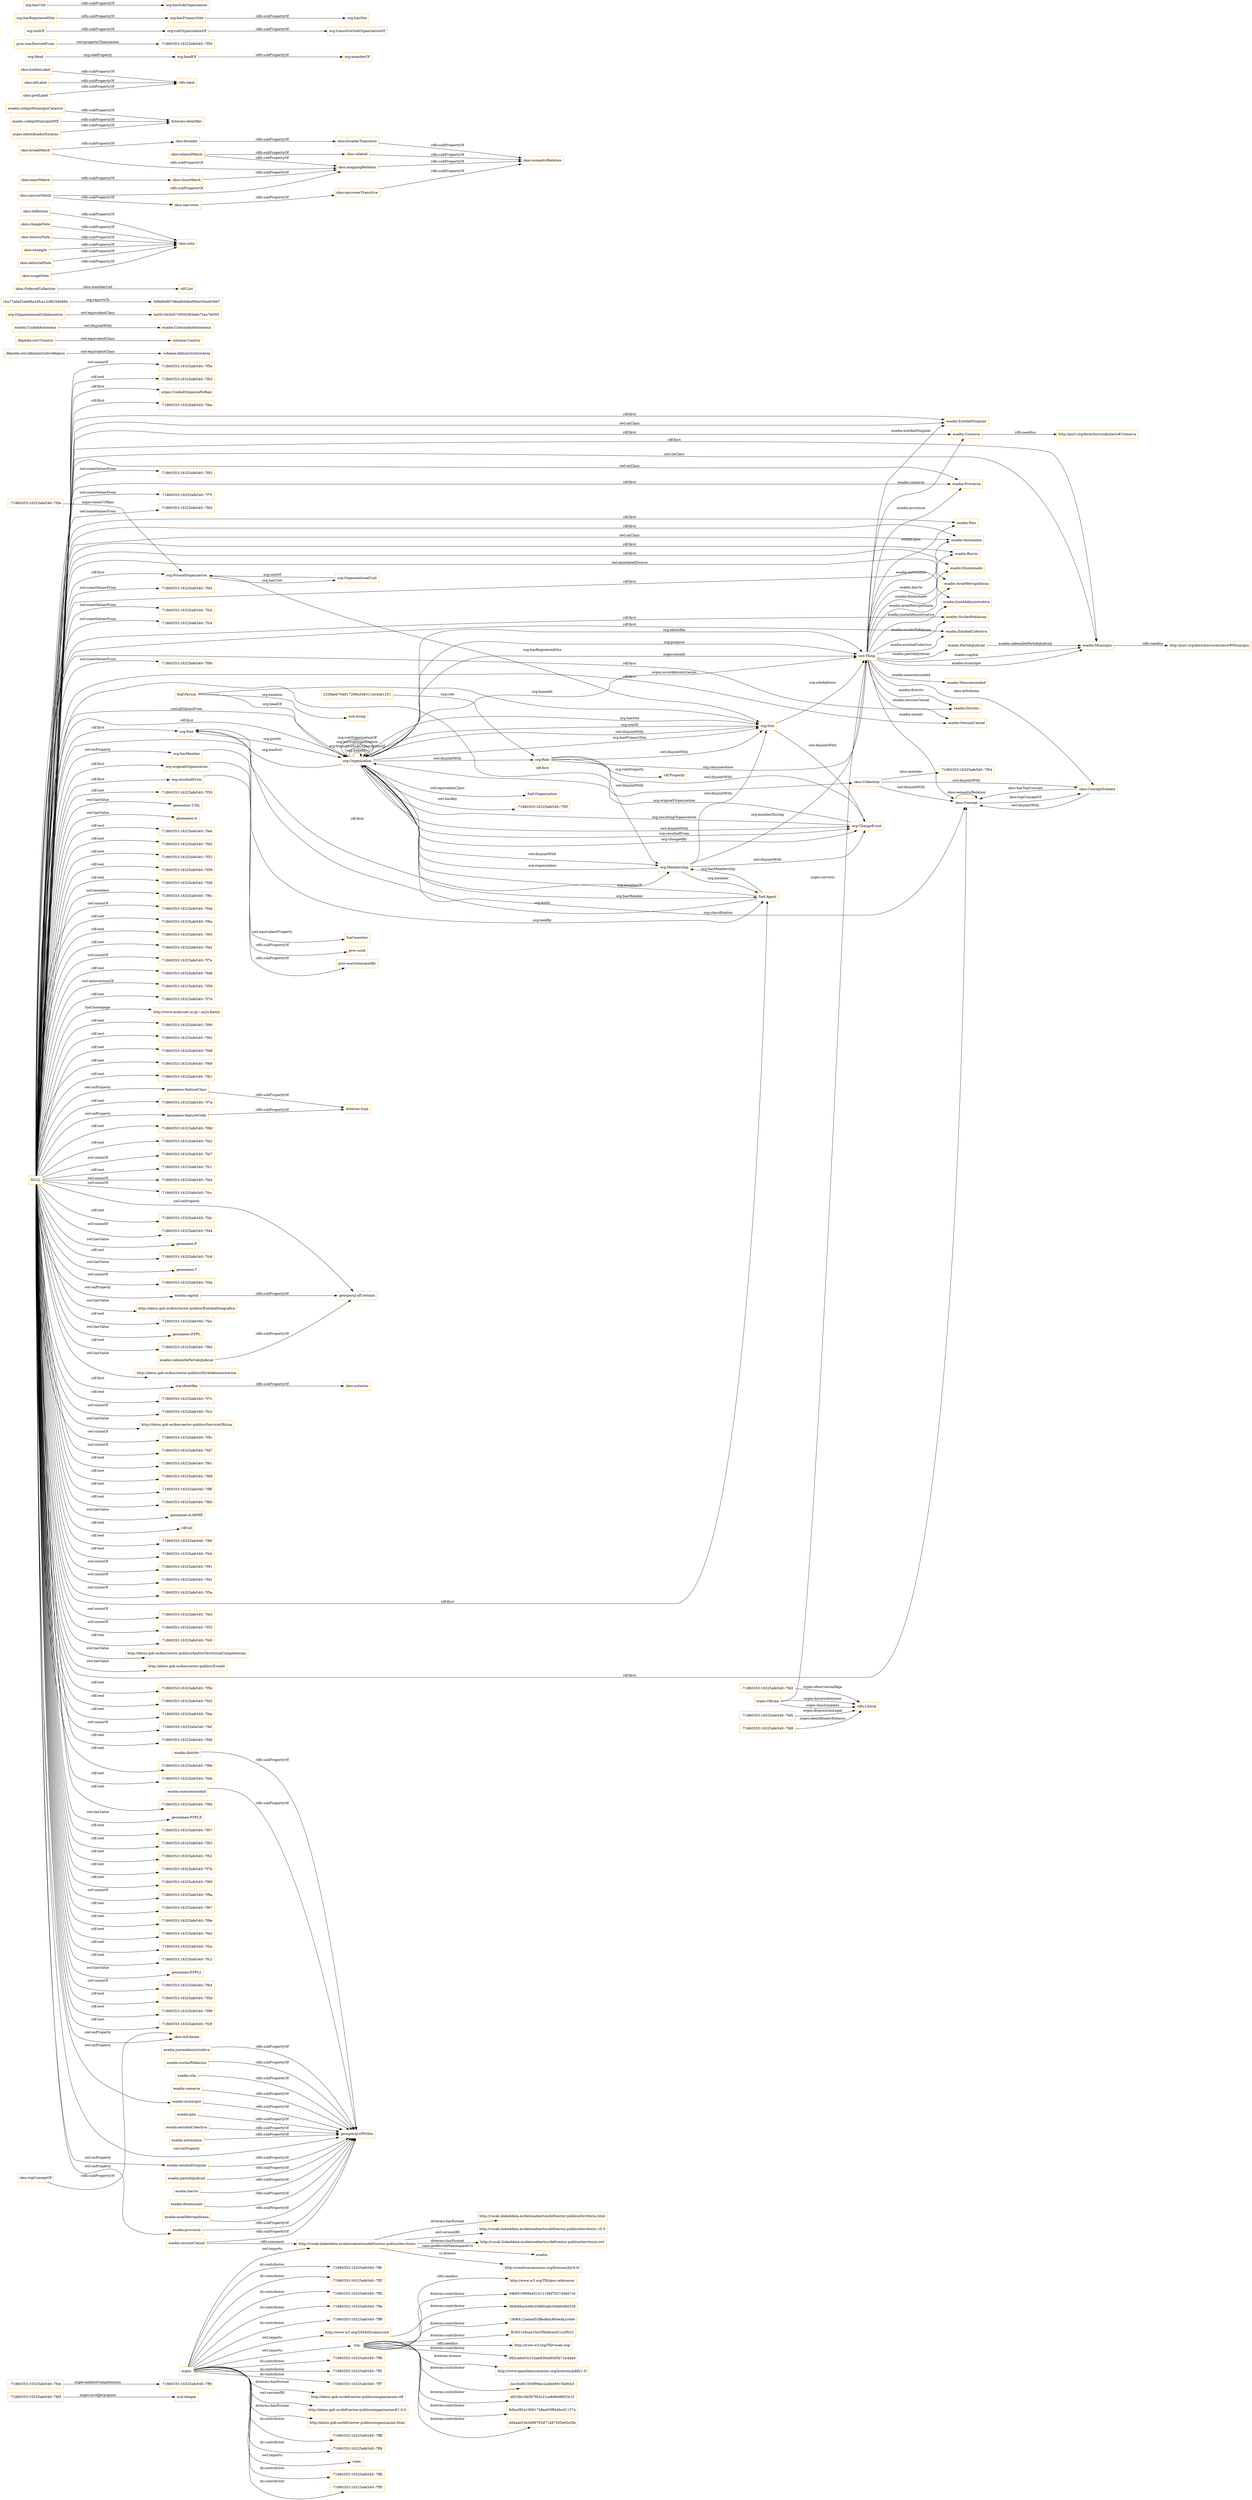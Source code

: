 digraph ar2dtool_diagram { 
rankdir=LR;
size="1501"
node [shape = rectangle, color="orange"]; "-71860353:16325afe540:-7fd5" "-71860353:16325afe540:-7fe4" "orges:Oficina" "orges:UnidadOrganicaNoRaiz" "-71860353:16325afe540:-7fdb" "-71860353:16325afe540:-7fea" "-71860353:16325afe540:-7fd8" "-71860353:16325afe540:-7ff0" "-71860353:16325afe540:-7fd2" "-71860353:16325afe540:-7fde" "esadm:Mancomunidad" "esadm:Comarca" "dbpedia-owl:AdministrativeRegion" "schema:Country" "esadm:EntidadSingular" "esadm:Municipio" "esadm:Pais" "schema:AdministrativeArea" "esadm:CiudadAutonoma" "-71860353:16325afe540:-7f92" "esadm:Barrio" "-71860353:16325afe540:-7f7f" "-71860353:16325afe540:-7fb5" "dbpedia-owl:Country" "esadm:Diseminado" "esadm:JuntaAdministrativa" "esadm:NucleoPoblacion" "esadm:Provincia" "esadm:EntidadColectiva" "-71860353:16325afe540:-7fa5" "esadm:PartidoJudicial" "esadm:ComunidadAutonoma" "skos:Concept" "-71860353:16325afe540:-7fcd" "-71860353:16325afe540:-7fc4" "esadm:Autonomia" "esadm:Distrito" "-71860353:16325afe540:-7f9b" "esadm:SeccionCensal" "esadm:AreaMetropolitana" "2338aeb7b4817299a548311dc4ab1251" "org:Post" "org:Site" "org:FormalOrganization" "ba0b10a5ef27d92b383eeb72aa76d5f2" "1ba77a0a52de06a34fca12cf0254b66b" "org:OrganizationalCollaboration" "org:Organization" "org:Role" "org:ChangeEvent" "org:OrganizationalUnit" "3d9d6d907d6edb5dbef5b6c50ee03697" "org:Membership" "-71860353:16325afe540:-7f54" "skos:OrderedCollection" "skos:Collection" "skos:ConceptScheme" ; /*classes style*/
	"org:Role" -> "org:ChangeEvent" [ label = "owl:disjointWith" ];
	"org:Role" -> "org:Site" [ label = "owl:disjointWith" ];
	"org:Role" -> "org:Membership" [ label = "owl:disjointWith" ];
	"skos:definition" -> "skos:note" [ label = "rdfs:subPropertyOf" ];
	"esadm:barrio" -> "geosparql:sfWithin" [ label = "rdfs:subPropertyOf" ];
	"http://vocab.linkeddata.es/datosabiertos/def/sector-publico/territorio" -> "http://vocab.linkeddata.es/datosabiertos/def/sector-publico/territorio.html" [ label = "dcterms:hasFormat" ];
	"http://vocab.linkeddata.es/datosabiertos/def/sector-publico/territorio" -> "http://vocab.linkeddata.es/datosabiertos/def/sector-publico/territorio_v0.5" [ label = "owl:versionIRI" ];
	"http://vocab.linkeddata.es/datosabiertos/def/sector-publico/territorio" -> "http://vocab.linkeddata.es/datosabiertos/def/sector-publico/territorio.owl" [ label = "dcterms:hasFormat" ];
	"http://vocab.linkeddata.es/datosabiertos/def/sector-publico/territorio" -> "esadm:" [ label = "vann:preferredNamespaceUri" ];
	"http://vocab.linkeddata.es/datosabiertos/def/sector-publico/territorio" -> "http://creativecommons.org/licenses/by/4.0/" [ label = "cc:license" ];
	"esadm:entidadSingular" -> "geosparql:sfWithin" [ label = "rdfs:subPropertyOf" ];
	"skos:relatedMatch" -> "skos:related" [ label = "rdfs:subPropertyOf" ];
	"skos:relatedMatch" -> "skos:mappingRelation" [ label = "rdfs:subPropertyOf" ];
	"esadm:diseminado" -> "geosparql:sfWithin" [ label = "rdfs:subPropertyOf" ];
	"skos:changeNote" -> "skos:note" [ label = "rdfs:subPropertyOf" ];
	"esadm:codigoMunicipioCatastro" -> "dcterms:identifier" [ label = "rdfs:subPropertyOf" ];
	"skos:hiddenLabel" -> "rdfs:label" [ label = "rdfs:subPropertyOf" ];
	"skos:related" -> "skos:semanticRelation" [ label = "rdfs:subPropertyOf" ];
	"esadm:areaMetropolitana" -> "geosparql:sfWithin" [ label = "rdfs:subPropertyOf" ];
	"org:headOf" -> "org:memberOf" [ label = "rdfs:subPropertyOf" ];
	"esadm:distrito" -> "geosparql:sfWithin" [ label = "rdfs:subPropertyOf" ];
	"dbpedia-owl:AdministrativeRegion" -> "schema:AdministrativeArea" [ label = "owl:equivalentClass" ];
	"prov:wasDerivedFrom" -> "-71860353:16325afe540:-7f56" [ label = "owl:propertyChainAxiom" ];
	"skos:ConceptScheme" -> "skos:Concept" [ label = "owl:disjointWith" ];
	"esadm:mancomunidad" -> "geosparql:sfWithin" [ label = "rdfs:subPropertyOf" ];
	"esadm:codigoMunicipioINE" -> "dcterms:identifier" [ label = "rdfs:subPropertyOf" ];
	"esadm:juntaAdministrativa" -> "geosparql:sfWithin" [ label = "rdfs:subPropertyOf" ];
	"skos:altLabel" -> "rdfs:label" [ label = "rdfs:subPropertyOf" ];
	"org:hasMember" -> "foaf:member" [ label = "owl:equivalentProperty" ];
	"skos:narrower" -> "skos:narrowerTransitive" [ label = "rdfs:subPropertyOf" ];
	"skos:broaderTransitive" -> "skos:semanticRelation" [ label = "rdfs:subPropertyOf" ];
	"skos:broader" -> "skos:broaderTransitive" [ label = "rdfs:subPropertyOf" ];
	"esadm:Municipio" -> "http://purl.org/derecho/vocabulario#Municipio" [ label = "rdfs:seeAlso" ];
	"org:Membership" -> "org:ChangeEvent" [ label = "owl:disjointWith" ];
	"org:Membership" -> "org:Site" [ label = "owl:disjointWith" ];
	"skos:historyNote" -> "skos:note" [ label = "rdfs:subPropertyOf" ];
	"org:Organization" -> "org:Role" [ label = "owl:disjointWith" ];
	"org:Organization" -> "org:ChangeEvent" [ label = "owl:disjointWith" ];
	"org:Organization" -> "foaf:Organization" [ label = "owl:equivalentClass" ];
	"org:Organization" -> "-71860353:16325afe540:-7f5f" [ label = "owl:hasKey" ];
	"org:Organization" -> "org:Membership" [ label = "owl:disjointWith" ];
	"org:Organization" -> "org:Site" [ label = "owl:disjointWith" ];
	"dbpedia-owl:Country" -> "schema:Country" [ label = "owl:equivalentClass" ];
	"org:originalOrganization" -> "prov:used" [ label = "rdfs:subPropertyOf" ];
	"esadm:CiudadAutonoma" -> "esadm:ComunidadAutonoma" [ label = "owl:disjointWith" ];
	"skos:broadMatch" -> "skos:broader" [ label = "rdfs:subPropertyOf" ];
	"skos:broadMatch" -> "skos:mappingRelation" [ label = "rdfs:subPropertyOf" ];
	"esadm:nucleoPoblacion" -> "geosparql:sfWithin" [ label = "rdfs:subPropertyOf" ];
	"http://www.w3.org/2004/02/skos/core" -> "http://www.w3.org/TR/skos-reference/" [ label = "rdfs:seeAlso" ];
	"org:Site" -> "org:ChangeEvent" [ label = "owl:disjointWith" ];
	"esadm:isla" -> "geosparql:sfWithin" [ label = "rdfs:subPropertyOf" ];
	"esadm:comarca" -> "geosparql:sfWithin" [ label = "rdfs:subPropertyOf" ];
	"org:subOrganizationOf" -> "org:transitiveSubOrganizationOf" [ label = "rdfs:subPropertyOf" ];
	"skos:narrowerTransitive" -> "skos:semanticRelation" [ label = "rdfs:subPropertyOf" ];
	"NULL" -> "-71860353:16325afe540:-7f55" [ label = "rdf:rest" ];
	"NULL" -> "geonames:T.ISL" [ label = "owl:hasValue" ];
	"NULL" -> "geonames:A" [ label = "owl:hasValue" ];
	"NULL" -> "-71860353:16325afe540:-7fed" [ label = "rdf:rest" ];
	"NULL" -> "-71860353:16325afe540:-7fe5" [ label = "rdf:rest" ];
	"NULL" -> "-71860353:16325afe540:-7fea" [ label = "rdf:first" ];
	"NULL" -> "-71860353:16325afe540:-7f52" [ label = "rdf:rest" ];
	"NULL" -> "-71860353:16325afe540:-7f59" [ label = "rdf:rest" ];
	"NULL" -> "-71860353:16325afe540:-7fd9" [ label = "rdf:rest" ];
	"NULL" -> "esadm:Autonomia" [ label = "owl:onClass" ];
	"NULL" -> "-71860353:16325afe540:-7f6c" [ label = "owl:members" ];
	"NULL" -> "-71860353:16325afe540:-7fa5" [ label = "owl:someValuesFrom" ];
	"NULL" -> "skos:Concept" [ label = "rdf:first" ];
	"NULL" -> "-71860353:16325afe540:-7fdd" [ label = "owl:unionOf" ];
	"NULL" -> "-71860353:16325afe540:-7f6a" [ label = "rdf:rest" ];
	"NULL" -> "-71860353:16325afe540:-7f65" [ label = "rdf:rest" ];
	"NULL" -> "-71860353:16325afe540:-7fe2" [ label = "rdf:rest" ];
	"NULL" -> "-71860353:16325afe540:-7f7e" [ label = "owl:unionOf" ];
	"NULL" -> "esadm:Diseminado" [ label = "rdf:first" ];
	"NULL" -> "esadm:Barrio" [ label = "rdf:first" ];
	"NULL" -> "-71860353:16325afe540:-7fd6" [ label = "rdf:rest" ];
	"NULL" -> "-71860353:16325afe540:-7f58" [ label = "owl:intersectionOf" ];
	"NULL" -> "-71860353:16325afe540:-7f7d" [ label = "rdf:rest" ];
	"NULL" -> "http://www.asahi-net.or.jp/~ax2s-kmtn/" [ label = "foaf:homepage" ];
	"NULL" -> "-71860353:16325afe540:-7f90" [ label = "rdf:rest" ];
	"NULL" -> "-71860353:16325afe540:-7f62" [ label = "rdf:rest" ];
	"NULL" -> "-71860353:16325afe540:-7fe9" [ label = "rdf:rest" ];
	"NULL" -> "org:Organization" [ label = "owl:allValuesFrom" ];
	"NULL" -> "-71860353:16325afe540:-7f69" [ label = "rdf:rest" ];
	"NULL" -> "-71860353:16325afe540:-7fb1" [ label = "rdf:rest" ];
	"NULL" -> "org:resultedFrom" [ label = "rdf:first" ];
	"NULL" -> "-71860353:16325afe540:-7f7a" [ label = "rdf:rest" ];
	"NULL" -> "geonames:featureClass" [ label = "owl:onProperty" ];
	"NULL" -> "-71860353:16325afe540:-7f8d" [ label = "rdf:rest" ];
	"NULL" -> "-71860353:16325afe540:-7f7f" [ label = "owl:someValuesFrom" ];
	"NULL" -> "-71860353:16325afe540:-7fa2" [ label = "rdf:rest" ];
	"NULL" -> "-71860353:16325afe540:-7fe7" [ label = "owl:unionOf" ];
	"NULL" -> "-71860353:16325afe540:-7fc1" [ label = "rdf:rest" ];
	"NULL" -> "esadm:JuntaAdministrativa" [ label = "rdf:first" ];
	"NULL" -> "-71860353:16325afe540:-7fa4" [ label = "owl:unionOf" ];
	"NULL" -> "-71860353:16325afe540:-7fcc" [ label = "owl:unionOf" ];
	"NULL" -> "esadm:provincia" [ label = "owl:onProperty" ];
	"NULL" -> "esadm:Comarca" [ label = "rdf:first" ];
	"NULL" -> "-71860353:16325afe540:-7fdc" [ label = "rdf:rest" ];
	"NULL" -> "-71860353:16325afe540:-7fd4" [ label = "owl:unionOf" ];
	"NULL" -> "esadm:SeccionCensal" [ label = "rdf:first" ];
	"NULL" -> "org:hasMember" [ label = "owl:onProperty" ];
	"NULL" -> "geonames:P" [ label = "owl:hasValue" ];
	"NULL" -> "-71860353:16325afe540:-7fc8" [ label = "rdf:rest" ];
	"NULL" -> "esadm:Autonomia" [ label = "rdf:first" ];
	"NULL" -> "geonames:T" [ label = "owl:hasValue" ];
	"NULL" -> "-71860353:16325afe540:-7fda" [ label = "owl:unionOf" ];
	"NULL" -> "foaf:Agent" [ label = "rdf:first" ];
	"NULL" -> "esadm:EntidadSingular" [ label = "rdf:first" ];
	"NULL" -> "http://datos.gob.es/kos/sector-publico/EntidadGeografica" [ label = "owl:hasValue" ];
	"NULL" -> "org:originalOrganization" [ label = "rdf:first" ];
	"NULL" -> "-71860353:16325afe540:-7fec" [ label = "rdf:rest" ];
	"NULL" -> "esadm:Municipio" [ label = "rdf:first" ];
	"NULL" -> "esadm:Pais" [ label = "rdf:first" ];
	"NULL" -> "geonames:P.PPL" [ label = "owl:hasValue" ];
	"NULL" -> "-71860353:16325afe540:-7fc4" [ label = "owl:someValuesFrom" ];
	"NULL" -> "-71860353:16325afe540:-7f64" [ label = "rdf:rest" ];
	"NULL" -> "http://datos.gob.es/kos/sector-publico/NivelAdministracion" [ label = "owl:hasValue" ];
	"NULL" -> "geosparql:sfContains" [ label = "owl:onProperty" ];
	"NULL" -> "-71860353:16325afe540:-7f7c" [ label = "rdf:rest" ];
	"NULL" -> "-71860353:16325afe540:-7fc3" [ label = "owl:unionOf" ];
	"NULL" -> "http://datos.gob.es/kos/sector-publico/ServicioOficina" [ label = "owl:hasValue" ];
	"NULL" -> "-71860353:16325afe540:-7f5c" [ label = "owl:unionOf" ];
	"NULL" -> "-71860353:16325afe540:-7fd7" [ label = "owl:unionOf" ];
	"NULL" -> "-71860353:16325afe540:-7f61" [ label = "rdf:rest" ];
	"NULL" -> "-71860353:16325afe540:-7f68" [ label = "rdf:rest" ];
	"NULL" -> "-71860353:16325afe540:-7f8f" [ label = "rdf:rest" ];
	"NULL" -> "-71860353:16325afe540:-7fb0" [ label = "rdf:rest" ];
	"NULL" -> "geonames:A.ADMD" [ label = "owl:hasValue" ];
	"NULL" -> "rdf:nil" [ label = "rdf:rest" ];
	"NULL" -> "-71860353:16325afe540:-7fbf" [ label = "rdf:rest" ];
	"NULL" -> "esadm:Provincia" [ label = "owl:onClass" ];
	"NULL" -> "-71860353:16325afe540:-7f92" [ label = "owl:someValuesFrom" ];
	"NULL" -> "geosparql:sfWithin" [ label = "owl:onProperty" ];
	"NULL" -> "-71860353:16325afe540:-7fcb" [ label = "rdf:rest" ];
	"NULL" -> "-71860353:16325afe540:-7f91" [ label = "owl:unionOf" ];
	"NULL" -> "-71860353:16325afe540:-7fd1" [ label = "owl:unionOf" ];
	"NULL" -> "esadm:EntidadSingular" [ label = "owl:onClass" ];
	"NULL" -> "-71860353:16325afe540:-7f5a" [ label = "owl:unionOf" ];
	"NULL" -> "esadm:Provincia" [ label = "rdf:first" ];
	"NULL" -> "esadm:capital" [ label = "owl:onProperty" ];
	"NULL" -> "-71860353:16325afe540:-7fe3" [ label = "owl:unionOf" ];
	"NULL" -> "-71860353:16325afe540:-7f53" [ label = "owl:unionOf" ];
	"NULL" -> "-71860353:16325afe540:-7f9b" [ label = "owl:someValuesFrom" ];
	"NULL" -> "-71860353:16325afe540:-7fc0" [ label = "rdf:rest" ];
	"NULL" -> "http://datos.gob.es/kos/sector-publico/AmbitoTerritorialCompetencias" [ label = "owl:hasValue" ];
	"NULL" -> "http://datos.gob.es/kos/sector-publico/Estado" [ label = "owl:hasValue" ];
	"NULL" -> "-71860353:16325afe540:-7fcd" [ label = "owl:someValuesFrom" ];
	"NULL" -> "esadm:municipio" [ label = "owl:onProperty" ];
	"NULL" -> "-71860353:16325afe540:-7f5b" [ label = "rdf:rest" ];
	"NULL" -> "-71860353:16325afe540:-7fd3" [ label = "rdf:rest" ];
	"NULL" -> "esadm:entidadSingular" [ label = "owl:onProperty" ];
	"NULL" -> "esadm:NucleoPoblacion" [ label = "rdf:first" ];
	"NULL" -> "-71860353:16325afe540:-7fee" [ label = "rdf:rest" ];
	"NULL" -> "-71860353:16325afe540:-7fef" [ label = "owl:unionOf" ];
	"NULL" -> "-71860353:16325afe540:-7fd0" [ label = "rdf:rest" ];
	"NULL" -> "geonames:featureCode" [ label = "owl:onProperty" ];
	"NULL" -> "esadm:Municipio" [ label = "owl:onClass" ];
	"NULL" -> "esadm:Distrito" [ label = "rdf:first" ];
	"NULL" -> "-71860353:16325afe540:-7f6b" [ label = "rdf:rest" ];
	"NULL" -> "-71860353:16325afe540:-7feb" [ label = "rdf:rest" ];
	"NULL" -> "org:identifier" [ label = "rdf:first" ];
	"NULL" -> "-71860353:16325afe540:-7f66" [ label = "rdf:rest" ];
	"NULL" -> "org:Post" [ label = "rdf:first" ];
	"NULL" -> "geonames:P.PPLX" [ label = "owl:hasValue" ];
	"NULL" -> "-71860353:16325afe540:-7f57" [ label = "rdf:rest" ];
	"NULL" -> "esadm:EntidadColectiva" [ label = "rdf:first" ];
	"NULL" -> "-71860353:16325afe540:-7f63" [ label = "rdf:rest" ];
	"NULL" -> "-71860353:16325afe540:-7fb2" [ label = "rdf:rest" ];
	"NULL" -> "orges:UnidadOrganicaNoRaiz" [ label = "rdf:first" ];
	"NULL" -> "org:Membership" [ label = "rdf:first" ];
	"NULL" -> "-71860353:16325afe540:-7f7b" [ label = "rdf:rest" ];
	"NULL" -> "skos:inScheme" [ label = "owl:onProperty" ];
	"NULL" -> "-71860353:16325afe540:-7f60" [ label = "rdf:rest" ];
	"NULL" -> "-71860353:16325afe540:-7f9a" [ label = "owl:unionOf" ];
	"NULL" -> "-71860353:16325afe540:-7f67" [ label = "rdf:rest" ];
	"NULL" -> "esadm:AreaMetropolitana" [ label = "owl:annotatedSource" ];
	"NULL" -> "-71860353:16325afe540:-7f8e" [ label = "rdf:rest" ];
	"NULL" -> "org:FormalOrganization" [ label = "rdf:first" ];
	"NULL" -> "-71860353:16325afe540:-7fa3" [ label = "rdf:rest" ];
	"NULL" -> "-71860353:16325afe540:-7fca" [ label = "rdf:rest" ];
	"NULL" -> "-71860353:16325afe540:-7fc2" [ label = "rdf:rest" ];
	"NULL" -> "geonames:P.PPLL" [ label = "owl:hasValue" ];
	"NULL" -> "-71860353:16325afe540:-7fb4" [ label = "owl:unionOf" ];
	"NULL" -> "-71860353:16325afe540:-7f5d" [ label = "rdf:rest" ];
	"NULL" -> "org:Organization" [ label = "rdf:first" ];
	"NULL" -> "-71860353:16325afe540:-7fb5" [ label = "owl:someValuesFrom" ];
	"NULL" -> "-71860353:16325afe540:-7f99" [ label = "rdf:rest" ];
	"NULL" -> "skos:Collection" [ label = "rdf:first" ];
	"NULL" -> "-71860353:16325afe540:-7fc9" [ label = "rdf:rest" ];
	"NULL" -> "-71860353:16325afe540:-7f5e" [ label = "owl:unionOf" ];
	"NULL" -> "-71860353:16325afe540:-7fb3" [ label = "rdf:rest" ];
	"esadm:pais" -> "geosparql:sfWithin" [ label = "rdfs:subPropertyOf" ];
	"skos:prefLabel" -> "rdfs:label" [ label = "rdfs:subPropertyOf" ];
	"skos:narrowMatch" -> "skos:narrower" [ label = "rdfs:subPropertyOf" ];
	"skos:narrowMatch" -> "skos:mappingRelation" [ label = "rdfs:subPropertyOf" ];
	"org:resultedFrom" -> "prov:wasGeneratedBy" [ label = "rdfs:subPropertyOf" ];
	"org:Head" -> "org:headOf" [ label = "org:roleProperty" ];
	"esadm:cabezaDePartidoJudicial" -> "geosparql:sfContains" [ label = "rdfs:subPropertyOf" ];
	"skos:example" -> "skos:note" [ label = "rdfs:subPropertyOf" ];
	"org:" -> "4d4aab53e3d96783d71487455e92e2fe" [ label = "dcterms:contributor" ];
	"org:" -> "5db651890fa451b1119bf7b3744dd7c4" [ label = "dcterms:contributor" ];
	"org:" -> "380b86acb49e358f83a8c309d0480328" [ label = "dcterms:contributor" ];
	"org:" -> "1806412ceba953ffed8dc860e4b2c0e9" [ label = "dcterms:contributor" ];
	"org:" -> "fb3621e9cae1fa25fb0dcec621a3f022" [ label = "dcterms:contributor" ];
	"org:" -> "http://www.w3.org/TR/vocab-org/" [ label = "rdfs:seeAlso" ];
	"org:" -> "882ca6e03c31bab636a085f5b71b4da9" [ label = "dcterms:contributor" ];
	"org:" -> "http://www.opendatacommons.org/licenses/pddl/1.0/" [ label = "dcterms:license" ];
	"org:" -> "2ec3bd923f38f68ec2a6648915b0fcb3" [ label = "dcterms:contributor" ];
	"org:" -> "e833fe18b567f43c21ce8d8486f33c1f" [ label = "dcterms:contributor" ];
	"org:" -> "6dba382a10061748ea03f844bcd1127a" [ label = "dcterms:contributor" ];
	"org:OrganizationalCollaboration" -> "ba0b10a5ef27d92b383eeb72aa76d5f2" [ label = "owl:equivalentClass" ];
	"esadm:capital" -> "geosparql:sfContains" [ label = "rdfs:subPropertyOf" ];
	"esadm:municipio" -> "geosparql:sfWithin" [ label = "rdfs:subPropertyOf" ];
	"esadm:entidadColectiva" -> "geosparql:sfWithin" [ label = "rdfs:subPropertyOf" ];
	"esadm:provincia" -> "geosparql:sfWithin" [ label = "rdfs:subPropertyOf" ];
	"geonames:featureCode" -> "dcterms:type" [ label = "rdfs:subPropertyOf" ];
	"esadm:autonomia" -> "geosparql:sfWithin" [ label = "rdfs:subPropertyOf" ];
	"skos:mappingRelation" -> "skos:semanticRelation" [ label = "rdfs:subPropertyOf" ];
	"org:hasRegisteredSite" -> "org:hasPrimarySite" [ label = "rdfs:subPropertyOf" ];
	"orges:" -> "-71860353:16325afe540:-7ff6" [ label = "dc:contributor" ];
	"orges:" -> "-71860353:16325afe540:-7ff1" [ label = "dc:contributor" ];
	"orges:" -> "http://www.w3.org/2004/02/skos/core" [ label = "owl:imports" ];
	"orges:" -> "-71860353:16325afe540:-7ff7" [ label = "dc:contributor" ];
	"orges:" -> "http://datos.gob.es/def/sector-publico/organizacion.rdf" [ label = "dcterms:hasFormat" ];
	"orges:" -> "http://datos.gob.es/def/sector-publico/organizacion#1.0.0" [ label = "owl:versionIRI" ];
	"orges:" -> "http://datos.gob.es/def/sector-publico/organizacion.html" [ label = "dcterms:hasFormat" ];
	"orges:" -> "-71860353:16325afe540:-7ff8" [ label = "dc:contributor" ];
	"orges:" -> "-71860353:16325afe540:-7ff4" [ label = "dc:contributor" ];
	"orges:" -> "vann:" [ label = "owl:imports" ];
	"orges:" -> "-71860353:16325afe540:-7ffb" [ label = "dc:contributor" ];
	"orges:" -> "-71860353:16325afe540:-7ff5" [ label = "dc:contributor" ];
	"orges:" -> "-71860353:16325afe540:-7ffc" [ label = "dc:contributor" ];
	"orges:" -> "-71860353:16325afe540:-7ff2" [ label = "dc:contributor" ];
	"orges:" -> "http://vocab.linkeddata.es/datosabiertos/def/sector-publico/territorio" [ label = "owl:imports" ];
	"orges:" -> "-71860353:16325afe540:-7ff3" [ label = "dc:contributor" ];
	"orges:" -> "-71860353:16325afe540:-7ffa" [ label = "dc:contributor" ];
	"orges:" -> "-71860353:16325afe540:-7ff9" [ label = "dc:contributor" ];
	"orges:" -> "org:" [ label = "owl:imports" ];
	"org:hasPrimarySite" -> "org:hasSite" [ label = "rdfs:subPropertyOf" ];
	"geonames:featureClass" -> "dcterms:type" [ label = "rdfs:subPropertyOf" ];
	"esadm:seccionCensal" -> "geosparql:sfWithin" [ label = "rdfs:subPropertyOf" ];
	"esadm:seccionCensal" -> "http://vocab.linkeddata.es/datosabiertos/def/sector-publico/territorio" [ label = "rdfs:comment" ];
	"skos:Collection" -> "skos:ConceptScheme" [ label = "owl:disjointWith" ];
	"skos:Collection" -> "skos:Concept" [ label = "owl:disjointWith" ];
	"skos:topConceptOf" -> "skos:inScheme" [ label = "rdfs:subPropertyOf" ];
	"skos:exactMatch" -> "skos:closeMatch" [ label = "rdfs:subPropertyOf" ];
	"esadm:partidoJudicial" -> "geosparql:sfWithin" [ label = "rdfs:subPropertyOf" ];
	"skos:editorialNote" -> "skos:note" [ label = "rdfs:subPropertyOf" ];
	"org:unitOf" -> "org:subOrganizationOf" [ label = "rdfs:subPropertyOf" ];
	"skos:closeMatch" -> "skos:mappingRelation" [ label = "rdfs:subPropertyOf" ];
	"org:identifier" -> "skos:notation" [ label = "rdfs:subPropertyOf" ];
	"orges:identificadorExterno" -> "dcterms:identifier" [ label = "rdfs:subPropertyOf" ];
	"esadm:Comarca" -> "http://purl.org/derecho/vocabulario#Comarca" [ label = "rdfs:seeAlso" ];
	"skos:scopeNote" -> "skos:note" [ label = "rdfs:subPropertyOf" ];
	"org:hasUnit" -> "org:hasSubOrganization" [ label = "rdfs:subPropertyOf" ];
	"owl:Thing" -> "esadm:SeccionCensal" [ label = "esadm:seccionCensal" ];
	"owl:Thing" -> "esadm:Distrito" [ label = "esadm:distrito" ];
	"org:Organization" -> "owl:Thing" [ label = "orges:estado" ];
	"org:Organization" -> "owl:Thing" [ label = "orges:nivelAdministracion" ];
	"owl:Thing" -> "esadm:AreaMetropolitana" [ label = "esadm:areaMetropolitana" ];
	"org:Site" -> "owl:Thing" [ label = "org:siteAddress" ];
	"org:FormalOrganization" -> "org:OrganizationalUnit" [ label = "org:hasUnit" ];
	"owl:Thing" -> "esadm:Municipio" [ label = "esadm:capital" ];
	"-71860353:16325afe540:-7fdb" -> "rdfs:Literal" [ label = "orges:disposicionLegal" ];
	"owl:Thing" -> "skos:ConceptScheme" [ label = "skos:inScheme" ];
	"foaf:Agent" -> "org:Organization" [ label = "org:memberOf" ];
	"skos:OrderedCollection" -> "rdf:List" [ label = "skos:memberList" ];
	"org:Organization" -> "owl:Thing" [ label = "org:identifier" ];
	"foaf:Person" -> "org:Organization" [ label = "org:headOf" ];
	"-71860353:16325afe540:-7fde" -> "org:FormalOrganization" [ label = "orges:tieneUORaiz" ];
	"foaf:Agent" -> "org:Membership" [ label = "org:hasMembership" ];
	"orges:Oficina" -> "owl:Thing" [ label = "orges:servicio" ];
	"owl:Thing" -> "esadm:Provincia" [ label = "esadm:provincia" ];
	"org:Membership" -> "owl:Thing" [ label = "org:memberDuring" ];
	"owl:Thing" -> "esadm:JuntaAdministrativa" [ label = "esadm:juntaAdministrativa" ];
	"org:Organization" -> "org:Site" [ label = "org:hasPrimarySite" ];
	"org:Organization" -> "org:Organization" [ label = "org:linkedTo" ];
	"org:Membership" -> "foaf:Agent" [ label = "org:member" ];
	"owl:Thing" -> "esadm:Autonomia" [ label = "esadm:autonomia" ];
	"foaf:Person" -> "org:Site" [ label = "org:basedAt" ];
	"orges:Oficina" -> "rdfs:Literal" [ label = "orges:horarioAtencion" ];
	"owl:Thing" -> "esadm:Diseminado" [ label = "esadm:diseminado" ];
	"org:Role" -> "owl:Thing" [ label = "org:remuneration" ];
	"owl:Thing" -> "esadm:Mancomunidad" [ label = "esadm:mancomunidad" ];
	"org:OrganizationalUnit" -> "org:FormalOrganization" [ label = "org:unitOf" ];
	"-71860353:16325afe540:-7fe4" -> "-71860353:16325afe540:-7ff0" [ label = "orges:ambitoCompetencias" ];
	"skos:Concept" -> "skos:Concept" [ label = "skos:semanticRelation" ];
	"org:Role" -> "rdf:Property" [ label = "org:roleProperty" ];
	"org:Organization" -> "owl:Thing" [ label = "org:purpose" ];
	"foaf:Agent" -> "org:Post" [ label = "org:holds" ];
	"owl:Thing" -> "esadm:Pais" [ label = "esadm:pais" ];
	"org:FormalOrganization" -> "org:Site" [ label = "org:hasRegisteredSite" ];
	"org:Post" -> "org:Organization" [ label = "org:postIn" ];
	"owl:Thing" -> "esadm:EntidadSingular" [ label = "esadm:entidadSingular" ];
	"org:Organization" -> "org:Site" [ label = "org:hasSite" ];
	"org:ChangeEvent" -> "org:Organization" [ label = "org:resultingOrganization" ];
	"skos:ConceptScheme" -> "skos:Concept" [ label = "skos:hasTopConcept" ];
	"-71860353:16325afe540:-7fd8" -> "rdfs:Literal" [ label = "orges:identificadorExterno" ];
	"1ba77a0a52de06a34fca12cf0254b66b" -> "3d9d6d907d6edb5dbef5b6c50ee03697" [ label = "org:reportsTo" ];
	"org:Organization" -> "skos:Concept" [ label = "org:classification" ];
	"-71860353:16325afe540:-7fd5" -> "xsd:integer" [ label = "orges:nivelJerarquico" ];
	"owl:Thing" -> "esadm:EntidadColectiva" [ label = "esadm:entidadColectiva" ];
	"org:Organization" -> "org:Post" [ label = "org:hasPost" ];
	"org:Membership" -> "org:Organization" [ label = "org:organization" ];
	"owl:Thing" -> "skos:Concept" [ label = "esadm:estado" ];
	"org:ChangeEvent" -> "org:Organization" [ label = "org:originalOrganization" ];
	"owl:Thing" -> "esadm:NucleoPoblacion" [ label = "esadm:nucleoPoblacion" ];
	"org:Organization" -> "org:ChangeEvent" [ label = "org:resultedFrom" ];
	"2338aeb7b4817299a548311dc4ab1251" -> "org:Role" [ label = "org:role" ];
	"skos:Concept" -> "skos:ConceptScheme" [ label = "skos:topConceptOf" ];
	"esadm:PartidoJudicial" -> "esadm:Municipio" [ label = "esadm:cabezaDePartidoJudicial" ];
	"org:Site" -> "org:Organization" [ label = "org:siteOf" ];
	"org:Organization" -> "foaf:Agent" [ label = "org:hasMember" ];
	"skos:Collection" -> "-71860353:16325afe540:-7f54" [ label = "skos:member" ];
	"org:Organization" -> "org:Organization" [ label = "org:transitiveSubOrganizationOf" ];
	"-71860353:16325afe540:-7fd2" -> "rdfs:Literal" [ label = "orges:observacionBaja" ];
	"org:Organization" -> "org:Organization" [ label = "org:hasSubOrganization" ];
	"orges:Oficina" -> "rdfs:Literal" [ label = "orges:diasInhabiles" ];
	"owl:Thing" -> "esadm:Barrio" [ label = "esadm:barrio" ];
	"foaf:Person" -> "xsd:string" [ label = "org:location" ];
	"owl:Thing" -> "esadm:Comarca" [ label = "esadm:comarca" ];
	"org:Organization" -> "org:ChangeEvent" [ label = "org:changedBy" ];
	"org:Post" -> "foaf:Agent" [ label = "org:heldBy" ];
	"owl:Thing" -> "esadm:PartidoJudicial" [ label = "esadm:partidoJudicial" ];
	"org:Organization" -> "org:Organization" [ label = "org:subOrganizationOf" ];
	"owl:Thing" -> "esadm:Municipio" [ label = "esadm:municipio" ];

}
